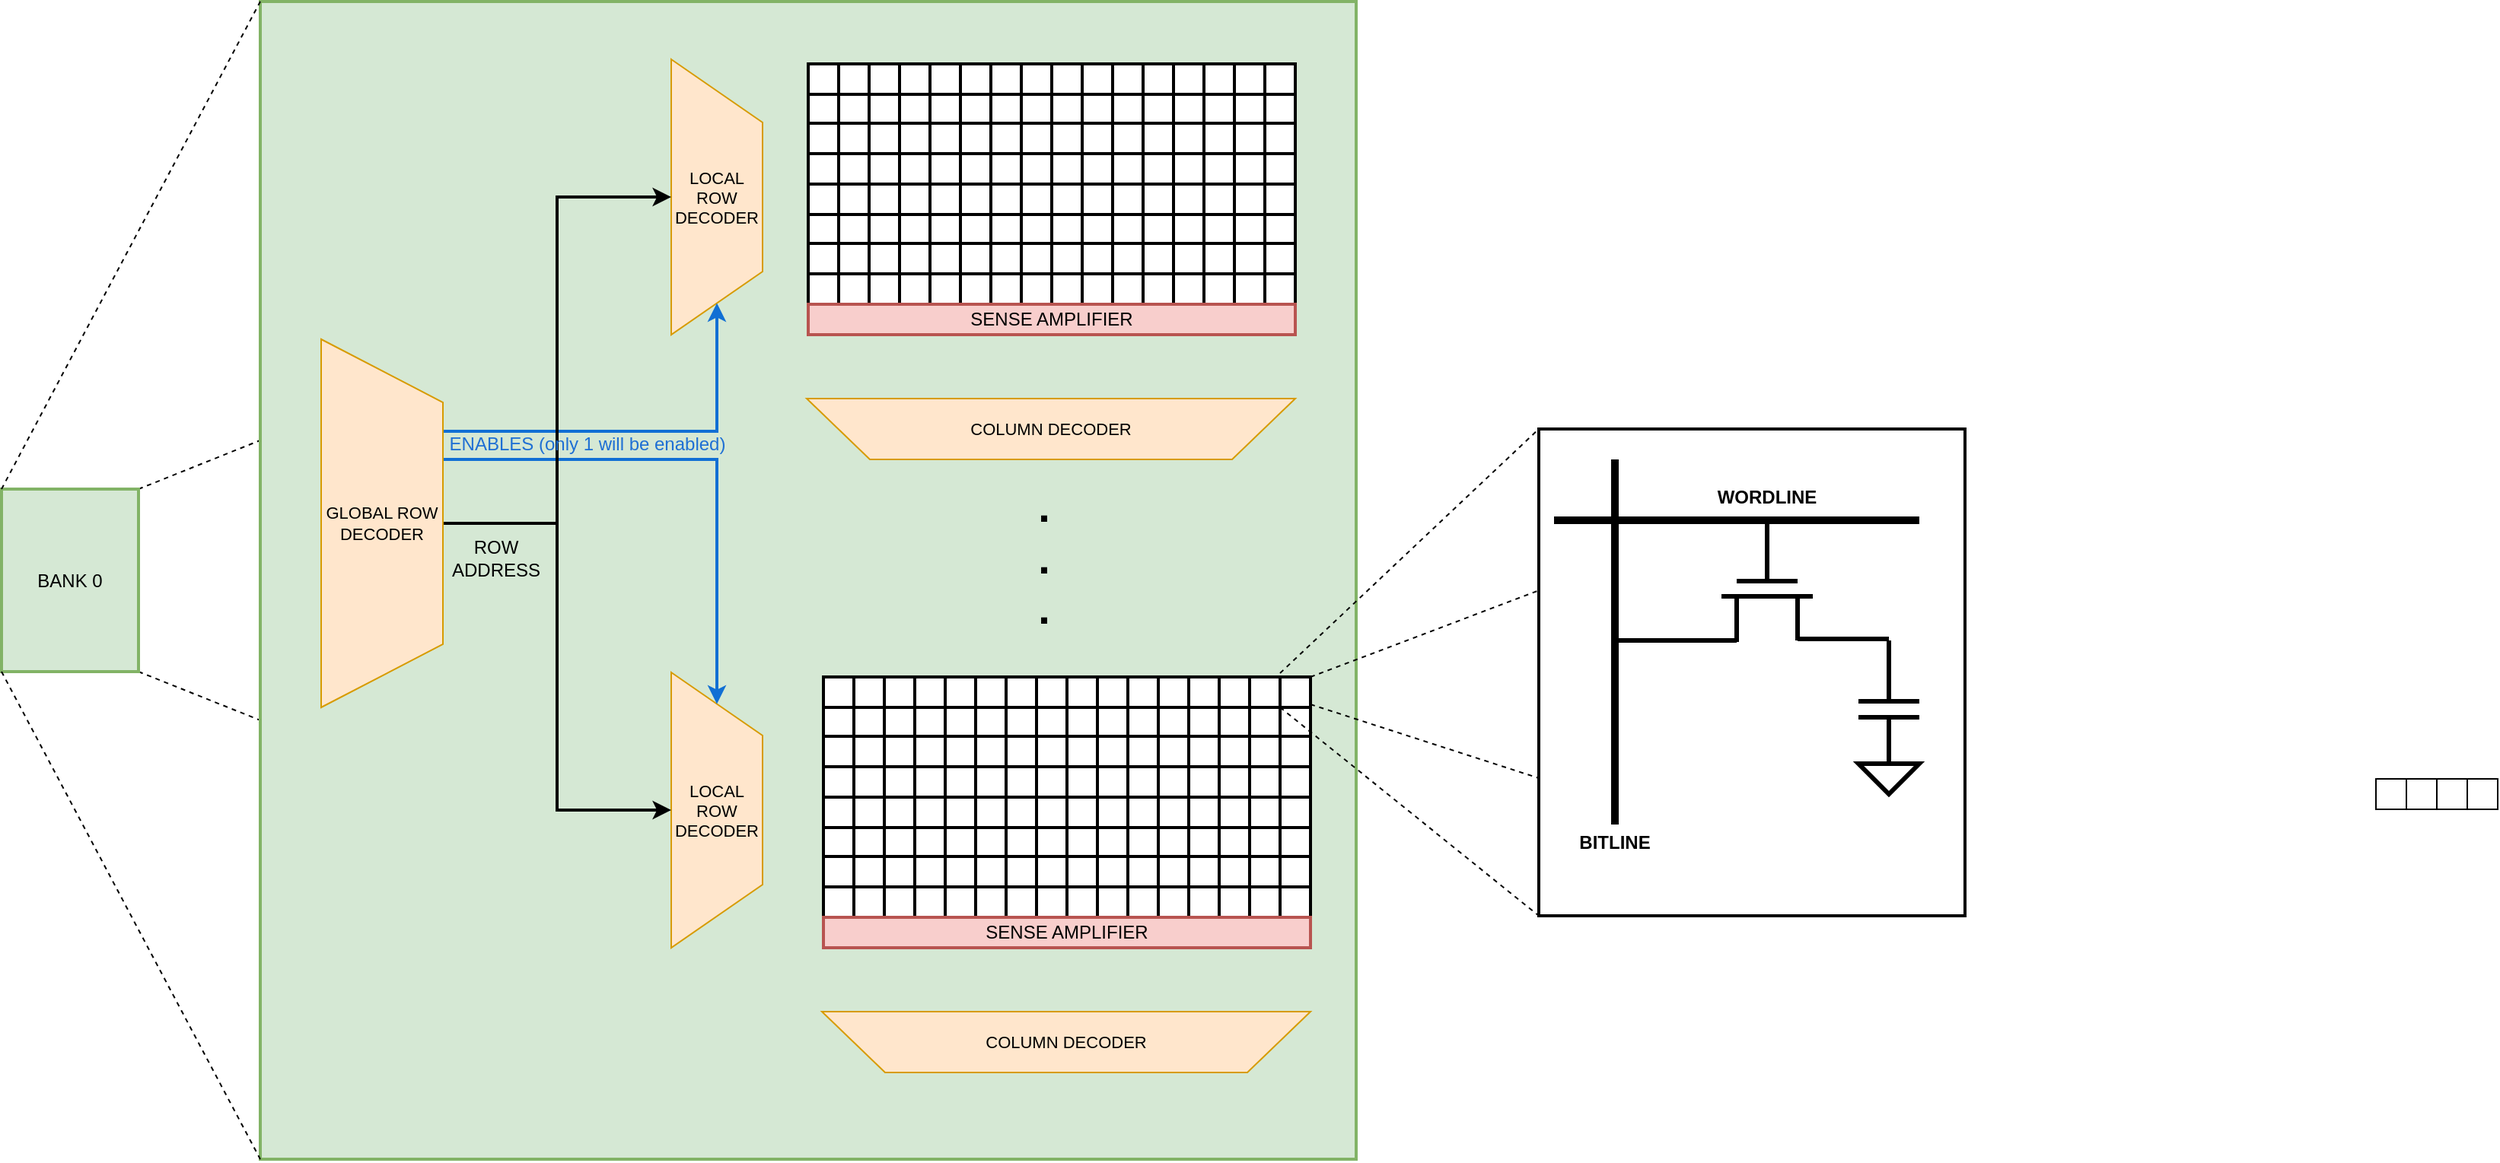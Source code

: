 <mxfile version="24.7.7">
  <diagram name="Page-1" id="RSgsWA-u5n34Z5c_8NsW">
    <mxGraphModel dx="2561" dy="1276" grid="1" gridSize="10" guides="1" tooltips="1" connect="1" arrows="1" fold="1" page="1" pageScale="1" pageWidth="850" pageHeight="1100" math="0" shadow="0">
      <root>
        <mxCell id="0" />
        <mxCell id="1" parent="0" />
        <mxCell id="gft17bMY0GECLjVTUZjr-347" value="" style="endArrow=none;dashed=1;html=1;rounded=0;exitX=1;exitY=0;exitDx=0;exitDy=0;entryX=1;entryY=0;entryDx=0;entryDy=0;" edge="1" parent="1" source="gft17bMY0GECLjVTUZjr-1" target="gft17bMY0GECLjVTUZjr-344">
          <mxGeometry width="50" height="50" relative="1" as="geometry">
            <mxPoint x="-150" y="480" as="sourcePoint" />
            <mxPoint x="10" y="239" as="targetPoint" />
          </mxGeometry>
        </mxCell>
        <mxCell id="gft17bMY0GECLjVTUZjr-349" value="" style="endArrow=none;dashed=1;html=1;rounded=0;exitX=1;exitY=0;exitDx=0;exitDy=0;entryX=0.992;entryY=0.996;entryDx=0;entryDy=0;entryPerimeter=0;" edge="1" parent="1" target="gft17bMY0GECLjVTUZjr-344">
          <mxGeometry width="50" height="50" relative="1" as="geometry">
            <mxPoint x="-160" y="679.5" as="sourcePoint" />
            <mxPoint x="640" y="358.5" as="targetPoint" />
          </mxGeometry>
        </mxCell>
        <mxCell id="gft17bMY0GECLjVTUZjr-344" value="" style="rounded=0;whiteSpace=wrap;html=1;fillColor=#d5e8d4;strokeColor=#82b366;align=center;strokeWidth=2;" vertex="1" parent="1">
          <mxGeometry x="-80" y="239" width="720" height="761" as="geometry" />
        </mxCell>
        <mxCell id="gft17bMY0GECLjVTUZjr-1" value="" style="rounded=0;whiteSpace=wrap;html=1;fillColor=#d5e8d4;strokeColor=#82b366;align=center;strokeWidth=2;" vertex="1" parent="1">
          <mxGeometry x="-250" y="559.5" width="90" height="120" as="geometry" />
        </mxCell>
        <mxCell id="gft17bMY0GECLjVTUZjr-2" value="BANK 0" style="text;html=1;align=center;verticalAlign=middle;whiteSpace=wrap;rounded=0;" vertex="1" parent="1">
          <mxGeometry x="-250" y="609.5" width="90" height="20" as="geometry" />
        </mxCell>
        <mxCell id="gft17bMY0GECLjVTUZjr-4" value="" style="rounded=0;whiteSpace=wrap;html=1;strokeWidth=2;" vertex="1" parent="1">
          <mxGeometry x="280" y="280" width="20" height="20" as="geometry" />
        </mxCell>
        <mxCell id="gft17bMY0GECLjVTUZjr-5" value="" style="rounded=0;whiteSpace=wrap;html=1;strokeWidth=2;" vertex="1" parent="1">
          <mxGeometry x="300" y="280" width="20" height="20" as="geometry" />
        </mxCell>
        <mxCell id="gft17bMY0GECLjVTUZjr-6" value="" style="rounded=0;whiteSpace=wrap;html=1;strokeWidth=2;" vertex="1" parent="1">
          <mxGeometry x="340" y="280" width="20" height="20" as="geometry" />
        </mxCell>
        <mxCell id="gft17bMY0GECLjVTUZjr-7" value="" style="rounded=0;whiteSpace=wrap;html=1;strokeWidth=2;" vertex="1" parent="1">
          <mxGeometry x="320" y="280" width="20" height="20" as="geometry" />
        </mxCell>
        <mxCell id="gft17bMY0GECLjVTUZjr-8" value="" style="rounded=0;whiteSpace=wrap;html=1;" vertex="1" parent="1">
          <mxGeometry x="1310" y="750" width="20" height="20" as="geometry" />
        </mxCell>
        <mxCell id="gft17bMY0GECLjVTUZjr-9" value="" style="rounded=0;whiteSpace=wrap;html=1;" vertex="1" parent="1">
          <mxGeometry x="1330" y="750" width="20" height="20" as="geometry" />
        </mxCell>
        <mxCell id="gft17bMY0GECLjVTUZjr-10" value="" style="rounded=0;whiteSpace=wrap;html=1;" vertex="1" parent="1">
          <mxGeometry x="1370" y="750" width="20" height="20" as="geometry" />
        </mxCell>
        <mxCell id="gft17bMY0GECLjVTUZjr-11" value="" style="rounded=0;whiteSpace=wrap;html=1;" vertex="1" parent="1">
          <mxGeometry x="1350" y="750" width="20" height="20" as="geometry" />
        </mxCell>
        <mxCell id="gft17bMY0GECLjVTUZjr-12" value="" style="rounded=0;whiteSpace=wrap;html=1;strokeWidth=2;" vertex="1" parent="1">
          <mxGeometry x="420" y="280" width="20" height="20" as="geometry" />
        </mxCell>
        <mxCell id="gft17bMY0GECLjVTUZjr-13" value="" style="rounded=0;whiteSpace=wrap;html=1;strokeWidth=2;" vertex="1" parent="1">
          <mxGeometry x="400" y="280" width="20" height="20" as="geometry" />
        </mxCell>
        <mxCell id="gft17bMY0GECLjVTUZjr-14" value="" style="rounded=0;whiteSpace=wrap;html=1;strokeWidth=2;" vertex="1" parent="1">
          <mxGeometry x="360" y="280" width="20" height="20" as="geometry" />
        </mxCell>
        <mxCell id="gft17bMY0GECLjVTUZjr-15" value="" style="rounded=0;whiteSpace=wrap;html=1;strokeWidth=2;" vertex="1" parent="1">
          <mxGeometry x="380" y="280" width="20" height="20" as="geometry" />
        </mxCell>
        <mxCell id="gft17bMY0GECLjVTUZjr-16" value="" style="rounded=0;whiteSpace=wrap;html=1;strokeWidth=2;" vertex="1" parent="1">
          <mxGeometry x="440" y="280" width="20" height="20" as="geometry" />
        </mxCell>
        <mxCell id="gft17bMY0GECLjVTUZjr-17" value="" style="rounded=0;whiteSpace=wrap;html=1;strokeWidth=2;" vertex="1" parent="1">
          <mxGeometry x="460" y="280" width="20" height="20" as="geometry" />
        </mxCell>
        <mxCell id="gft17bMY0GECLjVTUZjr-18" value="" style="rounded=0;whiteSpace=wrap;html=1;strokeWidth=2;" vertex="1" parent="1">
          <mxGeometry x="500" y="280" width="20" height="20" as="geometry" />
        </mxCell>
        <mxCell id="gft17bMY0GECLjVTUZjr-19" value="" style="rounded=0;whiteSpace=wrap;html=1;strokeWidth=2;" vertex="1" parent="1">
          <mxGeometry x="480" y="280" width="20" height="20" as="geometry" />
        </mxCell>
        <mxCell id="gft17bMY0GECLjVTUZjr-20" value="" style="rounded=0;whiteSpace=wrap;html=1;strokeWidth=2;" vertex="1" parent="1">
          <mxGeometry x="580" y="280" width="20" height="20" as="geometry" />
        </mxCell>
        <mxCell id="gft17bMY0GECLjVTUZjr-21" value="" style="rounded=0;whiteSpace=wrap;html=1;strokeWidth=2;" vertex="1" parent="1">
          <mxGeometry x="560" y="280" width="20" height="20" as="geometry" />
        </mxCell>
        <mxCell id="gft17bMY0GECLjVTUZjr-22" value="" style="rounded=0;whiteSpace=wrap;html=1;strokeWidth=2;" vertex="1" parent="1">
          <mxGeometry x="520" y="280" width="20" height="20" as="geometry" />
        </mxCell>
        <mxCell id="gft17bMY0GECLjVTUZjr-23" value="" style="rounded=0;whiteSpace=wrap;html=1;strokeWidth=2;" vertex="1" parent="1">
          <mxGeometry x="540" y="280" width="20" height="20" as="geometry" />
        </mxCell>
        <mxCell id="gft17bMY0GECLjVTUZjr-24" value="" style="rounded=0;whiteSpace=wrap;html=1;strokeWidth=2;" vertex="1" parent="1">
          <mxGeometry x="280" y="300" width="20" height="20" as="geometry" />
        </mxCell>
        <mxCell id="gft17bMY0GECLjVTUZjr-25" value="" style="rounded=0;whiteSpace=wrap;html=1;strokeWidth=2;" vertex="1" parent="1">
          <mxGeometry x="300" y="300" width="20" height="20" as="geometry" />
        </mxCell>
        <mxCell id="gft17bMY0GECLjVTUZjr-26" value="" style="rounded=0;whiteSpace=wrap;html=1;strokeWidth=2;" vertex="1" parent="1">
          <mxGeometry x="340" y="300" width="20" height="20" as="geometry" />
        </mxCell>
        <mxCell id="gft17bMY0GECLjVTUZjr-27" value="" style="rounded=0;whiteSpace=wrap;html=1;strokeWidth=2;" vertex="1" parent="1">
          <mxGeometry x="320" y="300" width="20" height="20" as="geometry" />
        </mxCell>
        <mxCell id="gft17bMY0GECLjVTUZjr-28" value="" style="rounded=0;whiteSpace=wrap;html=1;strokeWidth=2;" vertex="1" parent="1">
          <mxGeometry x="420" y="300" width="20" height="20" as="geometry" />
        </mxCell>
        <mxCell id="gft17bMY0GECLjVTUZjr-29" value="" style="rounded=0;whiteSpace=wrap;html=1;strokeWidth=2;" vertex="1" parent="1">
          <mxGeometry x="400" y="300" width="20" height="20" as="geometry" />
        </mxCell>
        <mxCell id="gft17bMY0GECLjVTUZjr-30" value="" style="rounded=0;whiteSpace=wrap;html=1;strokeWidth=2;" vertex="1" parent="1">
          <mxGeometry x="360" y="300" width="20" height="20" as="geometry" />
        </mxCell>
        <mxCell id="gft17bMY0GECLjVTUZjr-31" value="" style="rounded=0;whiteSpace=wrap;html=1;strokeWidth=2;" vertex="1" parent="1">
          <mxGeometry x="380" y="300" width="20" height="20" as="geometry" />
        </mxCell>
        <mxCell id="gft17bMY0GECLjVTUZjr-32" value="" style="rounded=0;whiteSpace=wrap;html=1;strokeWidth=2;" vertex="1" parent="1">
          <mxGeometry x="440" y="300" width="20" height="20" as="geometry" />
        </mxCell>
        <mxCell id="gft17bMY0GECLjVTUZjr-33" value="" style="rounded=0;whiteSpace=wrap;html=1;strokeWidth=2;" vertex="1" parent="1">
          <mxGeometry x="460" y="300" width="20" height="20" as="geometry" />
        </mxCell>
        <mxCell id="gft17bMY0GECLjVTUZjr-34" value="" style="rounded=0;whiteSpace=wrap;html=1;strokeWidth=2;" vertex="1" parent="1">
          <mxGeometry x="500" y="300" width="20" height="20" as="geometry" />
        </mxCell>
        <mxCell id="gft17bMY0GECLjVTUZjr-35" value="" style="rounded=0;whiteSpace=wrap;html=1;strokeWidth=2;" vertex="1" parent="1">
          <mxGeometry x="480" y="300" width="20" height="20" as="geometry" />
        </mxCell>
        <mxCell id="gft17bMY0GECLjVTUZjr-36" value="" style="rounded=0;whiteSpace=wrap;html=1;strokeWidth=2;" vertex="1" parent="1">
          <mxGeometry x="580" y="300" width="20" height="20" as="geometry" />
        </mxCell>
        <mxCell id="gft17bMY0GECLjVTUZjr-37" value="" style="rounded=0;whiteSpace=wrap;html=1;strokeWidth=2;" vertex="1" parent="1">
          <mxGeometry x="560" y="300" width="20" height="20" as="geometry" />
        </mxCell>
        <mxCell id="gft17bMY0GECLjVTUZjr-38" value="" style="rounded=0;whiteSpace=wrap;html=1;strokeWidth=2;" vertex="1" parent="1">
          <mxGeometry x="520" y="300" width="20" height="20" as="geometry" />
        </mxCell>
        <mxCell id="gft17bMY0GECLjVTUZjr-39" value="" style="rounded=0;whiteSpace=wrap;html=1;strokeWidth=2;" vertex="1" parent="1">
          <mxGeometry x="540" y="300" width="20" height="20" as="geometry" />
        </mxCell>
        <mxCell id="gft17bMY0GECLjVTUZjr-104" value="" style="rounded=0;whiteSpace=wrap;html=1;strokeWidth=2;" vertex="1" parent="1">
          <mxGeometry x="280" y="319" width="20" height="20" as="geometry" />
        </mxCell>
        <mxCell id="gft17bMY0GECLjVTUZjr-105" value="" style="rounded=0;whiteSpace=wrap;html=1;strokeWidth=2;" vertex="1" parent="1">
          <mxGeometry x="300" y="319" width="20" height="20" as="geometry" />
        </mxCell>
        <mxCell id="gft17bMY0GECLjVTUZjr-106" value="" style="rounded=0;whiteSpace=wrap;html=1;strokeWidth=2;" vertex="1" parent="1">
          <mxGeometry x="340" y="319" width="20" height="20" as="geometry" />
        </mxCell>
        <mxCell id="gft17bMY0GECLjVTUZjr-107" value="" style="rounded=0;whiteSpace=wrap;html=1;strokeWidth=2;" vertex="1" parent="1">
          <mxGeometry x="320" y="319" width="20" height="20" as="geometry" />
        </mxCell>
        <mxCell id="gft17bMY0GECLjVTUZjr-108" value="" style="rounded=0;whiteSpace=wrap;html=1;strokeWidth=2;" vertex="1" parent="1">
          <mxGeometry x="420" y="319" width="20" height="20" as="geometry" />
        </mxCell>
        <mxCell id="gft17bMY0GECLjVTUZjr-109" value="" style="rounded=0;whiteSpace=wrap;html=1;strokeWidth=2;" vertex="1" parent="1">
          <mxGeometry x="400" y="319" width="20" height="20" as="geometry" />
        </mxCell>
        <mxCell id="gft17bMY0GECLjVTUZjr-110" value="" style="rounded=0;whiteSpace=wrap;html=1;strokeWidth=2;" vertex="1" parent="1">
          <mxGeometry x="360" y="319" width="20" height="20" as="geometry" />
        </mxCell>
        <mxCell id="gft17bMY0GECLjVTUZjr-111" value="" style="rounded=0;whiteSpace=wrap;html=1;strokeWidth=2;" vertex="1" parent="1">
          <mxGeometry x="380" y="319" width="20" height="20" as="geometry" />
        </mxCell>
        <mxCell id="gft17bMY0GECLjVTUZjr-112" value="" style="rounded=0;whiteSpace=wrap;html=1;strokeWidth=2;" vertex="1" parent="1">
          <mxGeometry x="440" y="319" width="20" height="20" as="geometry" />
        </mxCell>
        <mxCell id="gft17bMY0GECLjVTUZjr-113" value="" style="rounded=0;whiteSpace=wrap;html=1;strokeWidth=2;" vertex="1" parent="1">
          <mxGeometry x="460" y="319" width="20" height="20" as="geometry" />
        </mxCell>
        <mxCell id="gft17bMY0GECLjVTUZjr-114" value="" style="rounded=0;whiteSpace=wrap;html=1;strokeWidth=2;" vertex="1" parent="1">
          <mxGeometry x="500" y="319" width="20" height="20" as="geometry" />
        </mxCell>
        <mxCell id="gft17bMY0GECLjVTUZjr-115" value="" style="rounded=0;whiteSpace=wrap;html=1;strokeWidth=2;" vertex="1" parent="1">
          <mxGeometry x="480" y="319" width="20" height="20" as="geometry" />
        </mxCell>
        <mxCell id="gft17bMY0GECLjVTUZjr-116" value="" style="rounded=0;whiteSpace=wrap;html=1;strokeWidth=2;" vertex="1" parent="1">
          <mxGeometry x="580" y="319" width="20" height="20" as="geometry" />
        </mxCell>
        <mxCell id="gft17bMY0GECLjVTUZjr-117" value="" style="rounded=0;whiteSpace=wrap;html=1;strokeWidth=2;" vertex="1" parent="1">
          <mxGeometry x="560" y="319" width="20" height="20" as="geometry" />
        </mxCell>
        <mxCell id="gft17bMY0GECLjVTUZjr-118" value="" style="rounded=0;whiteSpace=wrap;html=1;strokeWidth=2;" vertex="1" parent="1">
          <mxGeometry x="520" y="319" width="20" height="20" as="geometry" />
        </mxCell>
        <mxCell id="gft17bMY0GECLjVTUZjr-119" value="" style="rounded=0;whiteSpace=wrap;html=1;strokeWidth=2;" vertex="1" parent="1">
          <mxGeometry x="540" y="319" width="20" height="20" as="geometry" />
        </mxCell>
        <mxCell id="gft17bMY0GECLjVTUZjr-120" value="" style="rounded=0;whiteSpace=wrap;html=1;strokeWidth=2;" vertex="1" parent="1">
          <mxGeometry x="280" y="339" width="20" height="20" as="geometry" />
        </mxCell>
        <mxCell id="gft17bMY0GECLjVTUZjr-121" value="" style="rounded=0;whiteSpace=wrap;html=1;strokeWidth=2;" vertex="1" parent="1">
          <mxGeometry x="300" y="339" width="20" height="20" as="geometry" />
        </mxCell>
        <mxCell id="gft17bMY0GECLjVTUZjr-122" value="" style="rounded=0;whiteSpace=wrap;html=1;strokeWidth=2;" vertex="1" parent="1">
          <mxGeometry x="340" y="339" width="20" height="20" as="geometry" />
        </mxCell>
        <mxCell id="gft17bMY0GECLjVTUZjr-123" value="" style="rounded=0;whiteSpace=wrap;html=1;strokeWidth=2;" vertex="1" parent="1">
          <mxGeometry x="320" y="339" width="20" height="20" as="geometry" />
        </mxCell>
        <mxCell id="gft17bMY0GECLjVTUZjr-124" value="" style="rounded=0;whiteSpace=wrap;html=1;strokeWidth=2;" vertex="1" parent="1">
          <mxGeometry x="420" y="339" width="20" height="20" as="geometry" />
        </mxCell>
        <mxCell id="gft17bMY0GECLjVTUZjr-125" value="" style="rounded=0;whiteSpace=wrap;html=1;strokeWidth=2;" vertex="1" parent="1">
          <mxGeometry x="400" y="339" width="20" height="20" as="geometry" />
        </mxCell>
        <mxCell id="gft17bMY0GECLjVTUZjr-126" value="" style="rounded=0;whiteSpace=wrap;html=1;strokeWidth=2;" vertex="1" parent="1">
          <mxGeometry x="360" y="339" width="20" height="20" as="geometry" />
        </mxCell>
        <mxCell id="gft17bMY0GECLjVTUZjr-127" value="" style="rounded=0;whiteSpace=wrap;html=1;strokeWidth=2;" vertex="1" parent="1">
          <mxGeometry x="380" y="339" width="20" height="20" as="geometry" />
        </mxCell>
        <mxCell id="gft17bMY0GECLjVTUZjr-128" value="" style="rounded=0;whiteSpace=wrap;html=1;strokeWidth=2;" vertex="1" parent="1">
          <mxGeometry x="440" y="339" width="20" height="20" as="geometry" />
        </mxCell>
        <mxCell id="gft17bMY0GECLjVTUZjr-129" value="" style="rounded=0;whiteSpace=wrap;html=1;strokeWidth=2;" vertex="1" parent="1">
          <mxGeometry x="460" y="339" width="20" height="20" as="geometry" />
        </mxCell>
        <mxCell id="gft17bMY0GECLjVTUZjr-130" value="" style="rounded=0;whiteSpace=wrap;html=1;strokeWidth=2;" vertex="1" parent="1">
          <mxGeometry x="500" y="339" width="20" height="20" as="geometry" />
        </mxCell>
        <mxCell id="gft17bMY0GECLjVTUZjr-131" value="" style="rounded=0;whiteSpace=wrap;html=1;strokeWidth=2;" vertex="1" parent="1">
          <mxGeometry x="480" y="339" width="20" height="20" as="geometry" />
        </mxCell>
        <mxCell id="gft17bMY0GECLjVTUZjr-132" value="" style="rounded=0;whiteSpace=wrap;html=1;strokeWidth=2;" vertex="1" parent="1">
          <mxGeometry x="580" y="339" width="20" height="20" as="geometry" />
        </mxCell>
        <mxCell id="gft17bMY0GECLjVTUZjr-133" value="" style="rounded=0;whiteSpace=wrap;html=1;strokeWidth=2;" vertex="1" parent="1">
          <mxGeometry x="560" y="339" width="20" height="20" as="geometry" />
        </mxCell>
        <mxCell id="gft17bMY0GECLjVTUZjr-134" value="" style="rounded=0;whiteSpace=wrap;html=1;strokeWidth=2;" vertex="1" parent="1">
          <mxGeometry x="520" y="339" width="20" height="20" as="geometry" />
        </mxCell>
        <mxCell id="gft17bMY0GECLjVTUZjr-135" value="" style="rounded=0;whiteSpace=wrap;html=1;strokeWidth=2;" vertex="1" parent="1">
          <mxGeometry x="540" y="339" width="20" height="20" as="geometry" />
        </mxCell>
        <mxCell id="gft17bMY0GECLjVTUZjr-136" value="" style="rounded=0;whiteSpace=wrap;html=1;strokeWidth=2;" vertex="1" parent="1">
          <mxGeometry x="280" y="359" width="20" height="20" as="geometry" />
        </mxCell>
        <mxCell id="gft17bMY0GECLjVTUZjr-137" value="" style="rounded=0;whiteSpace=wrap;html=1;strokeWidth=2;" vertex="1" parent="1">
          <mxGeometry x="300" y="359" width="20" height="20" as="geometry" />
        </mxCell>
        <mxCell id="gft17bMY0GECLjVTUZjr-138" value="" style="rounded=0;whiteSpace=wrap;html=1;strokeWidth=2;" vertex="1" parent="1">
          <mxGeometry x="340" y="359" width="20" height="20" as="geometry" />
        </mxCell>
        <mxCell id="gft17bMY0GECLjVTUZjr-139" value="" style="rounded=0;whiteSpace=wrap;html=1;strokeWidth=2;" vertex="1" parent="1">
          <mxGeometry x="320" y="359" width="20" height="20" as="geometry" />
        </mxCell>
        <mxCell id="gft17bMY0GECLjVTUZjr-140" value="" style="rounded=0;whiteSpace=wrap;html=1;strokeWidth=2;" vertex="1" parent="1">
          <mxGeometry x="420" y="359" width="20" height="20" as="geometry" />
        </mxCell>
        <mxCell id="gft17bMY0GECLjVTUZjr-141" value="" style="rounded=0;whiteSpace=wrap;html=1;strokeWidth=2;" vertex="1" parent="1">
          <mxGeometry x="400" y="359" width="20" height="20" as="geometry" />
        </mxCell>
        <mxCell id="gft17bMY0GECLjVTUZjr-142" value="" style="rounded=0;whiteSpace=wrap;html=1;strokeWidth=2;" vertex="1" parent="1">
          <mxGeometry x="360" y="359" width="20" height="20" as="geometry" />
        </mxCell>
        <mxCell id="gft17bMY0GECLjVTUZjr-143" value="" style="rounded=0;whiteSpace=wrap;html=1;strokeWidth=2;" vertex="1" parent="1">
          <mxGeometry x="380" y="359" width="20" height="20" as="geometry" />
        </mxCell>
        <mxCell id="gft17bMY0GECLjVTUZjr-144" value="" style="rounded=0;whiteSpace=wrap;html=1;strokeWidth=2;" vertex="1" parent="1">
          <mxGeometry x="440" y="359" width="20" height="20" as="geometry" />
        </mxCell>
        <mxCell id="gft17bMY0GECLjVTUZjr-145" value="" style="rounded=0;whiteSpace=wrap;html=1;strokeWidth=2;" vertex="1" parent="1">
          <mxGeometry x="460" y="359" width="20" height="20" as="geometry" />
        </mxCell>
        <mxCell id="gft17bMY0GECLjVTUZjr-146" value="" style="rounded=0;whiteSpace=wrap;html=1;strokeWidth=2;" vertex="1" parent="1">
          <mxGeometry x="500" y="359" width="20" height="20" as="geometry" />
        </mxCell>
        <mxCell id="gft17bMY0GECLjVTUZjr-147" value="" style="rounded=0;whiteSpace=wrap;html=1;strokeWidth=2;" vertex="1" parent="1">
          <mxGeometry x="480" y="359" width="20" height="20" as="geometry" />
        </mxCell>
        <mxCell id="gft17bMY0GECLjVTUZjr-148" value="" style="rounded=0;whiteSpace=wrap;html=1;strokeWidth=2;" vertex="1" parent="1">
          <mxGeometry x="580" y="359" width="20" height="20" as="geometry" />
        </mxCell>
        <mxCell id="gft17bMY0GECLjVTUZjr-149" value="" style="rounded=0;whiteSpace=wrap;html=1;strokeWidth=2;" vertex="1" parent="1">
          <mxGeometry x="560" y="359" width="20" height="20" as="geometry" />
        </mxCell>
        <mxCell id="gft17bMY0GECLjVTUZjr-150" value="" style="rounded=0;whiteSpace=wrap;html=1;strokeWidth=2;" vertex="1" parent="1">
          <mxGeometry x="520" y="359" width="20" height="20" as="geometry" />
        </mxCell>
        <mxCell id="gft17bMY0GECLjVTUZjr-151" value="" style="rounded=0;whiteSpace=wrap;html=1;strokeWidth=2;" vertex="1" parent="1">
          <mxGeometry x="540" y="359" width="20" height="20" as="geometry" />
        </mxCell>
        <mxCell id="gft17bMY0GECLjVTUZjr-152" value="" style="rounded=0;whiteSpace=wrap;html=1;strokeWidth=2;" vertex="1" parent="1">
          <mxGeometry x="280" y="379" width="20" height="20" as="geometry" />
        </mxCell>
        <mxCell id="gft17bMY0GECLjVTUZjr-153" value="" style="rounded=0;whiteSpace=wrap;html=1;strokeWidth=2;" vertex="1" parent="1">
          <mxGeometry x="300" y="379" width="20" height="20" as="geometry" />
        </mxCell>
        <mxCell id="gft17bMY0GECLjVTUZjr-154" value="" style="rounded=0;whiteSpace=wrap;html=1;strokeWidth=2;" vertex="1" parent="1">
          <mxGeometry x="340" y="379" width="20" height="20" as="geometry" />
        </mxCell>
        <mxCell id="gft17bMY0GECLjVTUZjr-155" value="" style="rounded=0;whiteSpace=wrap;html=1;strokeWidth=2;" vertex="1" parent="1">
          <mxGeometry x="320" y="379" width="20" height="20" as="geometry" />
        </mxCell>
        <mxCell id="gft17bMY0GECLjVTUZjr-156" value="" style="rounded=0;whiteSpace=wrap;html=1;strokeWidth=2;" vertex="1" parent="1">
          <mxGeometry x="420" y="379" width="20" height="20" as="geometry" />
        </mxCell>
        <mxCell id="gft17bMY0GECLjVTUZjr-157" value="" style="rounded=0;whiteSpace=wrap;html=1;strokeWidth=2;" vertex="1" parent="1">
          <mxGeometry x="400" y="379" width="20" height="20" as="geometry" />
        </mxCell>
        <mxCell id="gft17bMY0GECLjVTUZjr-158" value="" style="rounded=0;whiteSpace=wrap;html=1;strokeWidth=2;" vertex="1" parent="1">
          <mxGeometry x="360" y="379" width="20" height="20" as="geometry" />
        </mxCell>
        <mxCell id="gft17bMY0GECLjVTUZjr-159" value="" style="rounded=0;whiteSpace=wrap;html=1;strokeWidth=2;" vertex="1" parent="1">
          <mxGeometry x="380" y="379" width="20" height="20" as="geometry" />
        </mxCell>
        <mxCell id="gft17bMY0GECLjVTUZjr-160" value="" style="rounded=0;whiteSpace=wrap;html=1;strokeWidth=2;" vertex="1" parent="1">
          <mxGeometry x="440" y="379" width="20" height="20" as="geometry" />
        </mxCell>
        <mxCell id="gft17bMY0GECLjVTUZjr-161" value="" style="rounded=0;whiteSpace=wrap;html=1;strokeWidth=2;" vertex="1" parent="1">
          <mxGeometry x="460" y="379" width="20" height="20" as="geometry" />
        </mxCell>
        <mxCell id="gft17bMY0GECLjVTUZjr-162" value="" style="rounded=0;whiteSpace=wrap;html=1;strokeWidth=2;" vertex="1" parent="1">
          <mxGeometry x="500" y="379" width="20" height="20" as="geometry" />
        </mxCell>
        <mxCell id="gft17bMY0GECLjVTUZjr-163" value="" style="rounded=0;whiteSpace=wrap;html=1;strokeWidth=2;" vertex="1" parent="1">
          <mxGeometry x="480" y="379" width="20" height="20" as="geometry" />
        </mxCell>
        <mxCell id="gft17bMY0GECLjVTUZjr-164" value="" style="rounded=0;whiteSpace=wrap;html=1;strokeWidth=2;" vertex="1" parent="1">
          <mxGeometry x="580" y="379" width="20" height="20" as="geometry" />
        </mxCell>
        <mxCell id="gft17bMY0GECLjVTUZjr-165" value="" style="rounded=0;whiteSpace=wrap;html=1;strokeWidth=2;" vertex="1" parent="1">
          <mxGeometry x="560" y="379" width="20" height="20" as="geometry" />
        </mxCell>
        <mxCell id="gft17bMY0GECLjVTUZjr-166" value="" style="rounded=0;whiteSpace=wrap;html=1;strokeWidth=2;" vertex="1" parent="1">
          <mxGeometry x="520" y="379" width="20" height="20" as="geometry" />
        </mxCell>
        <mxCell id="gft17bMY0GECLjVTUZjr-167" value="" style="rounded=0;whiteSpace=wrap;html=1;strokeWidth=2;" vertex="1" parent="1">
          <mxGeometry x="540" y="379" width="20" height="20" as="geometry" />
        </mxCell>
        <mxCell id="gft17bMY0GECLjVTUZjr-168" value="" style="rounded=0;whiteSpace=wrap;html=1;strokeWidth=2;" vertex="1" parent="1">
          <mxGeometry x="280" y="398" width="20" height="20" as="geometry" />
        </mxCell>
        <mxCell id="gft17bMY0GECLjVTUZjr-169" value="" style="rounded=0;whiteSpace=wrap;html=1;strokeWidth=2;" vertex="1" parent="1">
          <mxGeometry x="300" y="398" width="20" height="20" as="geometry" />
        </mxCell>
        <mxCell id="gft17bMY0GECLjVTUZjr-170" value="" style="rounded=0;whiteSpace=wrap;html=1;strokeWidth=2;" vertex="1" parent="1">
          <mxGeometry x="340" y="398" width="20" height="20" as="geometry" />
        </mxCell>
        <mxCell id="gft17bMY0GECLjVTUZjr-171" value="" style="rounded=0;whiteSpace=wrap;html=1;strokeWidth=2;" vertex="1" parent="1">
          <mxGeometry x="320" y="398" width="20" height="20" as="geometry" />
        </mxCell>
        <mxCell id="gft17bMY0GECLjVTUZjr-172" value="" style="rounded=0;whiteSpace=wrap;html=1;strokeWidth=2;" vertex="1" parent="1">
          <mxGeometry x="420" y="398" width="20" height="20" as="geometry" />
        </mxCell>
        <mxCell id="gft17bMY0GECLjVTUZjr-173" value="" style="rounded=0;whiteSpace=wrap;html=1;strokeWidth=2;" vertex="1" parent="1">
          <mxGeometry x="400" y="398" width="20" height="20" as="geometry" />
        </mxCell>
        <mxCell id="gft17bMY0GECLjVTUZjr-174" value="" style="rounded=0;whiteSpace=wrap;html=1;strokeWidth=2;" vertex="1" parent="1">
          <mxGeometry x="360" y="398" width="20" height="20" as="geometry" />
        </mxCell>
        <mxCell id="gft17bMY0GECLjVTUZjr-175" value="" style="rounded=0;whiteSpace=wrap;html=1;strokeWidth=2;" vertex="1" parent="1">
          <mxGeometry x="380" y="398" width="20" height="20" as="geometry" />
        </mxCell>
        <mxCell id="gft17bMY0GECLjVTUZjr-176" value="" style="rounded=0;whiteSpace=wrap;html=1;strokeWidth=2;" vertex="1" parent="1">
          <mxGeometry x="440" y="398" width="20" height="20" as="geometry" />
        </mxCell>
        <mxCell id="gft17bMY0GECLjVTUZjr-177" value="" style="rounded=0;whiteSpace=wrap;html=1;strokeWidth=2;" vertex="1" parent="1">
          <mxGeometry x="460" y="398" width="20" height="20" as="geometry" />
        </mxCell>
        <mxCell id="gft17bMY0GECLjVTUZjr-178" value="" style="rounded=0;whiteSpace=wrap;html=1;strokeWidth=2;" vertex="1" parent="1">
          <mxGeometry x="500" y="398" width="20" height="20" as="geometry" />
        </mxCell>
        <mxCell id="gft17bMY0GECLjVTUZjr-179" value="" style="rounded=0;whiteSpace=wrap;html=1;strokeWidth=2;" vertex="1" parent="1">
          <mxGeometry x="480" y="398" width="20" height="20" as="geometry" />
        </mxCell>
        <mxCell id="gft17bMY0GECLjVTUZjr-180" value="" style="rounded=0;whiteSpace=wrap;html=1;strokeWidth=2;" vertex="1" parent="1">
          <mxGeometry x="580" y="398" width="20" height="20" as="geometry" />
        </mxCell>
        <mxCell id="gft17bMY0GECLjVTUZjr-181" value="" style="rounded=0;whiteSpace=wrap;html=1;strokeWidth=2;" vertex="1" parent="1">
          <mxGeometry x="560" y="398" width="20" height="20" as="geometry" />
        </mxCell>
        <mxCell id="gft17bMY0GECLjVTUZjr-182" value="" style="rounded=0;whiteSpace=wrap;html=1;strokeWidth=2;" vertex="1" parent="1">
          <mxGeometry x="520" y="398" width="20" height="20" as="geometry" />
        </mxCell>
        <mxCell id="gft17bMY0GECLjVTUZjr-183" value="" style="rounded=0;whiteSpace=wrap;html=1;strokeWidth=2;" vertex="1" parent="1">
          <mxGeometry x="540" y="398" width="20" height="20" as="geometry" />
        </mxCell>
        <mxCell id="gft17bMY0GECLjVTUZjr-184" value="" style="rounded=0;whiteSpace=wrap;html=1;strokeWidth=2;" vertex="1" parent="1">
          <mxGeometry x="280" y="418" width="20" height="20" as="geometry" />
        </mxCell>
        <mxCell id="gft17bMY0GECLjVTUZjr-185" value="" style="rounded=0;whiteSpace=wrap;html=1;strokeWidth=2;" vertex="1" parent="1">
          <mxGeometry x="300" y="418" width="20" height="20" as="geometry" />
        </mxCell>
        <mxCell id="gft17bMY0GECLjVTUZjr-186" value="" style="rounded=0;whiteSpace=wrap;html=1;strokeWidth=2;" vertex="1" parent="1">
          <mxGeometry x="340" y="418" width="20" height="20" as="geometry" />
        </mxCell>
        <mxCell id="gft17bMY0GECLjVTUZjr-187" value="" style="rounded=0;whiteSpace=wrap;html=1;strokeWidth=2;" vertex="1" parent="1">
          <mxGeometry x="320" y="418" width="20" height="20" as="geometry" />
        </mxCell>
        <mxCell id="gft17bMY0GECLjVTUZjr-188" value="" style="rounded=0;whiteSpace=wrap;html=1;strokeWidth=2;" vertex="1" parent="1">
          <mxGeometry x="420" y="418" width="20" height="20" as="geometry" />
        </mxCell>
        <mxCell id="gft17bMY0GECLjVTUZjr-189" value="" style="rounded=0;whiteSpace=wrap;html=1;strokeWidth=2;" vertex="1" parent="1">
          <mxGeometry x="400" y="418" width="20" height="20" as="geometry" />
        </mxCell>
        <mxCell id="gft17bMY0GECLjVTUZjr-190" value="" style="rounded=0;whiteSpace=wrap;html=1;strokeWidth=2;" vertex="1" parent="1">
          <mxGeometry x="360" y="418" width="20" height="20" as="geometry" />
        </mxCell>
        <mxCell id="gft17bMY0GECLjVTUZjr-191" value="" style="rounded=0;whiteSpace=wrap;html=1;strokeWidth=2;" vertex="1" parent="1">
          <mxGeometry x="380" y="418" width="20" height="20" as="geometry" />
        </mxCell>
        <mxCell id="gft17bMY0GECLjVTUZjr-192" value="" style="rounded=0;whiteSpace=wrap;html=1;strokeWidth=2;" vertex="1" parent="1">
          <mxGeometry x="440" y="418" width="20" height="20" as="geometry" />
        </mxCell>
        <mxCell id="gft17bMY0GECLjVTUZjr-193" value="" style="rounded=0;whiteSpace=wrap;html=1;strokeWidth=2;" vertex="1" parent="1">
          <mxGeometry x="460" y="418" width="20" height="20" as="geometry" />
        </mxCell>
        <mxCell id="gft17bMY0GECLjVTUZjr-194" value="" style="rounded=0;whiteSpace=wrap;html=1;strokeWidth=2;" vertex="1" parent="1">
          <mxGeometry x="500" y="418" width="20" height="20" as="geometry" />
        </mxCell>
        <mxCell id="gft17bMY0GECLjVTUZjr-195" value="" style="rounded=0;whiteSpace=wrap;html=1;strokeWidth=2;" vertex="1" parent="1">
          <mxGeometry x="480" y="418" width="20" height="20" as="geometry" />
        </mxCell>
        <mxCell id="gft17bMY0GECLjVTUZjr-196" value="" style="rounded=0;whiteSpace=wrap;html=1;strokeWidth=2;" vertex="1" parent="1">
          <mxGeometry x="580" y="418" width="20" height="20" as="geometry" />
        </mxCell>
        <mxCell id="gft17bMY0GECLjVTUZjr-197" value="" style="rounded=0;whiteSpace=wrap;html=1;strokeWidth=2;" vertex="1" parent="1">
          <mxGeometry x="560" y="418" width="20" height="20" as="geometry" />
        </mxCell>
        <mxCell id="gft17bMY0GECLjVTUZjr-198" value="" style="rounded=0;whiteSpace=wrap;html=1;strokeWidth=2;" vertex="1" parent="1">
          <mxGeometry x="520" y="418" width="20" height="20" as="geometry" />
        </mxCell>
        <mxCell id="gft17bMY0GECLjVTUZjr-199" value="" style="rounded=0;whiteSpace=wrap;html=1;strokeWidth=2;" vertex="1" parent="1">
          <mxGeometry x="540" y="418" width="20" height="20" as="geometry" />
        </mxCell>
        <mxCell id="gft17bMY0GECLjVTUZjr-200" value="SENSE AMPLIFIER" style="rounded=0;whiteSpace=wrap;html=1;strokeWidth=2;fillColor=#f8cecc;strokeColor=#b85450;" vertex="1" parent="1">
          <mxGeometry x="280" y="438" width="320" height="20" as="geometry" />
        </mxCell>
        <mxCell id="gft17bMY0GECLjVTUZjr-201" value="LOCAL ROW DECODER" style="shape=trapezoid;perimeter=trapezoidPerimeter;whiteSpace=wrap;html=1;fixedSize=1;size=41.5;direction=south;fillColor=#ffe6cc;strokeColor=#d79b00;fontSize=11;" vertex="1" parent="1">
          <mxGeometry x="190" y="277" width="60" height="181" as="geometry" />
        </mxCell>
        <mxCell id="gft17bMY0GECLjVTUZjr-202" value="COLUMN DECODER" style="shape=trapezoid;perimeter=trapezoidPerimeter;whiteSpace=wrap;html=1;fixedSize=1;size=41.5;direction=west;fillColor=#ffe6cc;strokeColor=#d79b00;fontSize=11;" vertex="1" parent="1">
          <mxGeometry x="279" y="500" width="321" height="40" as="geometry" />
        </mxCell>
        <mxCell id="gft17bMY0GECLjVTUZjr-203" value="" style="rounded=0;whiteSpace=wrap;html=1;strokeWidth=2;" vertex="1" parent="1">
          <mxGeometry x="290" y="683" width="20" height="20" as="geometry" />
        </mxCell>
        <mxCell id="gft17bMY0GECLjVTUZjr-204" value="" style="rounded=0;whiteSpace=wrap;html=1;strokeWidth=2;" vertex="1" parent="1">
          <mxGeometry x="310" y="683" width="20" height="20" as="geometry" />
        </mxCell>
        <mxCell id="gft17bMY0GECLjVTUZjr-205" value="" style="rounded=0;whiteSpace=wrap;html=1;strokeWidth=2;" vertex="1" parent="1">
          <mxGeometry x="350" y="683" width="20" height="20" as="geometry" />
        </mxCell>
        <mxCell id="gft17bMY0GECLjVTUZjr-206" value="" style="rounded=0;whiteSpace=wrap;html=1;strokeWidth=2;" vertex="1" parent="1">
          <mxGeometry x="330" y="683" width="20" height="20" as="geometry" />
        </mxCell>
        <mxCell id="gft17bMY0GECLjVTUZjr-207" value="" style="rounded=0;whiteSpace=wrap;html=1;strokeWidth=2;" vertex="1" parent="1">
          <mxGeometry x="430" y="683" width="20" height="20" as="geometry" />
        </mxCell>
        <mxCell id="gft17bMY0GECLjVTUZjr-208" value="" style="rounded=0;whiteSpace=wrap;html=1;strokeWidth=2;" vertex="1" parent="1">
          <mxGeometry x="410" y="683" width="20" height="20" as="geometry" />
        </mxCell>
        <mxCell id="gft17bMY0GECLjVTUZjr-209" value="" style="rounded=0;whiteSpace=wrap;html=1;strokeWidth=2;" vertex="1" parent="1">
          <mxGeometry x="370" y="683" width="20" height="20" as="geometry" />
        </mxCell>
        <mxCell id="gft17bMY0GECLjVTUZjr-210" value="" style="rounded=0;whiteSpace=wrap;html=1;strokeWidth=2;" vertex="1" parent="1">
          <mxGeometry x="390" y="683" width="20" height="20" as="geometry" />
        </mxCell>
        <mxCell id="gft17bMY0GECLjVTUZjr-211" value="" style="rounded=0;whiteSpace=wrap;html=1;strokeWidth=2;" vertex="1" parent="1">
          <mxGeometry x="450" y="683" width="20" height="20" as="geometry" />
        </mxCell>
        <mxCell id="gft17bMY0GECLjVTUZjr-212" value="" style="rounded=0;whiteSpace=wrap;html=1;strokeWidth=2;" vertex="1" parent="1">
          <mxGeometry x="470" y="683" width="20" height="20" as="geometry" />
        </mxCell>
        <mxCell id="gft17bMY0GECLjVTUZjr-213" value="" style="rounded=0;whiteSpace=wrap;html=1;strokeWidth=2;" vertex="1" parent="1">
          <mxGeometry x="510" y="683" width="20" height="20" as="geometry" />
        </mxCell>
        <mxCell id="gft17bMY0GECLjVTUZjr-214" value="" style="rounded=0;whiteSpace=wrap;html=1;strokeWidth=2;" vertex="1" parent="1">
          <mxGeometry x="490" y="683" width="20" height="20" as="geometry" />
        </mxCell>
        <mxCell id="gft17bMY0GECLjVTUZjr-215" value="" style="rounded=0;whiteSpace=wrap;html=1;strokeWidth=2;" vertex="1" parent="1">
          <mxGeometry x="590" y="683" width="20" height="20" as="geometry" />
        </mxCell>
        <mxCell id="gft17bMY0GECLjVTUZjr-216" value="" style="rounded=0;whiteSpace=wrap;html=1;strokeWidth=2;" vertex="1" parent="1">
          <mxGeometry x="570" y="683" width="20" height="20" as="geometry" />
        </mxCell>
        <mxCell id="gft17bMY0GECLjVTUZjr-217" value="" style="rounded=0;whiteSpace=wrap;html=1;strokeWidth=2;" vertex="1" parent="1">
          <mxGeometry x="530" y="683" width="20" height="20" as="geometry" />
        </mxCell>
        <mxCell id="gft17bMY0GECLjVTUZjr-218" value="" style="rounded=0;whiteSpace=wrap;html=1;strokeWidth=2;" vertex="1" parent="1">
          <mxGeometry x="550" y="683" width="20" height="20" as="geometry" />
        </mxCell>
        <mxCell id="gft17bMY0GECLjVTUZjr-219" value="" style="rounded=0;whiteSpace=wrap;html=1;strokeWidth=2;" vertex="1" parent="1">
          <mxGeometry x="290" y="703" width="20" height="20" as="geometry" />
        </mxCell>
        <mxCell id="gft17bMY0GECLjVTUZjr-220" value="" style="rounded=0;whiteSpace=wrap;html=1;strokeWidth=2;" vertex="1" parent="1">
          <mxGeometry x="310" y="703" width="20" height="20" as="geometry" />
        </mxCell>
        <mxCell id="gft17bMY0GECLjVTUZjr-221" value="" style="rounded=0;whiteSpace=wrap;html=1;strokeWidth=2;" vertex="1" parent="1">
          <mxGeometry x="350" y="703" width="20" height="20" as="geometry" />
        </mxCell>
        <mxCell id="gft17bMY0GECLjVTUZjr-222" value="" style="rounded=0;whiteSpace=wrap;html=1;strokeWidth=2;" vertex="1" parent="1">
          <mxGeometry x="330" y="703" width="20" height="20" as="geometry" />
        </mxCell>
        <mxCell id="gft17bMY0GECLjVTUZjr-223" value="" style="rounded=0;whiteSpace=wrap;html=1;strokeWidth=2;" vertex="1" parent="1">
          <mxGeometry x="430" y="703" width="20" height="20" as="geometry" />
        </mxCell>
        <mxCell id="gft17bMY0GECLjVTUZjr-224" value="" style="rounded=0;whiteSpace=wrap;html=1;strokeWidth=2;" vertex="1" parent="1">
          <mxGeometry x="410" y="703" width="20" height="20" as="geometry" />
        </mxCell>
        <mxCell id="gft17bMY0GECLjVTUZjr-225" value="" style="rounded=0;whiteSpace=wrap;html=1;strokeWidth=2;" vertex="1" parent="1">
          <mxGeometry x="370" y="703" width="20" height="20" as="geometry" />
        </mxCell>
        <mxCell id="gft17bMY0GECLjVTUZjr-226" value="" style="rounded=0;whiteSpace=wrap;html=1;strokeWidth=2;" vertex="1" parent="1">
          <mxGeometry x="390" y="703" width="20" height="20" as="geometry" />
        </mxCell>
        <mxCell id="gft17bMY0GECLjVTUZjr-227" value="" style="rounded=0;whiteSpace=wrap;html=1;strokeWidth=2;" vertex="1" parent="1">
          <mxGeometry x="450" y="703" width="20" height="20" as="geometry" />
        </mxCell>
        <mxCell id="gft17bMY0GECLjVTUZjr-228" value="" style="rounded=0;whiteSpace=wrap;html=1;strokeWidth=2;" vertex="1" parent="1">
          <mxGeometry x="470" y="703" width="20" height="20" as="geometry" />
        </mxCell>
        <mxCell id="gft17bMY0GECLjVTUZjr-229" value="" style="rounded=0;whiteSpace=wrap;html=1;strokeWidth=2;" vertex="1" parent="1">
          <mxGeometry x="510" y="703" width="20" height="20" as="geometry" />
        </mxCell>
        <mxCell id="gft17bMY0GECLjVTUZjr-230" value="" style="rounded=0;whiteSpace=wrap;html=1;strokeWidth=2;" vertex="1" parent="1">
          <mxGeometry x="490" y="703" width="20" height="20" as="geometry" />
        </mxCell>
        <mxCell id="gft17bMY0GECLjVTUZjr-231" value="" style="rounded=0;whiteSpace=wrap;html=1;strokeWidth=2;" vertex="1" parent="1">
          <mxGeometry x="590" y="703" width="20" height="20" as="geometry" />
        </mxCell>
        <mxCell id="gft17bMY0GECLjVTUZjr-232" value="" style="rounded=0;whiteSpace=wrap;html=1;strokeWidth=2;" vertex="1" parent="1">
          <mxGeometry x="570" y="703" width="20" height="20" as="geometry" />
        </mxCell>
        <mxCell id="gft17bMY0GECLjVTUZjr-233" value="" style="rounded=0;whiteSpace=wrap;html=1;strokeWidth=2;" vertex="1" parent="1">
          <mxGeometry x="530" y="703" width="20" height="20" as="geometry" />
        </mxCell>
        <mxCell id="gft17bMY0GECLjVTUZjr-234" value="" style="rounded=0;whiteSpace=wrap;html=1;strokeWidth=2;" vertex="1" parent="1">
          <mxGeometry x="550" y="703" width="20" height="20" as="geometry" />
        </mxCell>
        <mxCell id="gft17bMY0GECLjVTUZjr-235" value="" style="rounded=0;whiteSpace=wrap;html=1;strokeWidth=2;" vertex="1" parent="1">
          <mxGeometry x="290" y="722" width="20" height="20" as="geometry" />
        </mxCell>
        <mxCell id="gft17bMY0GECLjVTUZjr-236" value="" style="rounded=0;whiteSpace=wrap;html=1;strokeWidth=2;" vertex="1" parent="1">
          <mxGeometry x="310" y="722" width="20" height="20" as="geometry" />
        </mxCell>
        <mxCell id="gft17bMY0GECLjVTUZjr-237" value="" style="rounded=0;whiteSpace=wrap;html=1;strokeWidth=2;" vertex="1" parent="1">
          <mxGeometry x="350" y="722" width="20" height="20" as="geometry" />
        </mxCell>
        <mxCell id="gft17bMY0GECLjVTUZjr-238" value="" style="rounded=0;whiteSpace=wrap;html=1;strokeWidth=2;" vertex="1" parent="1">
          <mxGeometry x="330" y="722" width="20" height="20" as="geometry" />
        </mxCell>
        <mxCell id="gft17bMY0GECLjVTUZjr-239" value="" style="rounded=0;whiteSpace=wrap;html=1;strokeWidth=2;" vertex="1" parent="1">
          <mxGeometry x="430" y="722" width="20" height="20" as="geometry" />
        </mxCell>
        <mxCell id="gft17bMY0GECLjVTUZjr-240" value="" style="rounded=0;whiteSpace=wrap;html=1;strokeWidth=2;" vertex="1" parent="1">
          <mxGeometry x="410" y="722" width="20" height="20" as="geometry" />
        </mxCell>
        <mxCell id="gft17bMY0GECLjVTUZjr-241" value="" style="rounded=0;whiteSpace=wrap;html=1;strokeWidth=2;" vertex="1" parent="1">
          <mxGeometry x="370" y="722" width="20" height="20" as="geometry" />
        </mxCell>
        <mxCell id="gft17bMY0GECLjVTUZjr-242" value="" style="rounded=0;whiteSpace=wrap;html=1;strokeWidth=2;" vertex="1" parent="1">
          <mxGeometry x="390" y="722" width="20" height="20" as="geometry" />
        </mxCell>
        <mxCell id="gft17bMY0GECLjVTUZjr-243" value="" style="rounded=0;whiteSpace=wrap;html=1;strokeWidth=2;" vertex="1" parent="1">
          <mxGeometry x="450" y="722" width="20" height="20" as="geometry" />
        </mxCell>
        <mxCell id="gft17bMY0GECLjVTUZjr-244" value="" style="rounded=0;whiteSpace=wrap;html=1;strokeWidth=2;" vertex="1" parent="1">
          <mxGeometry x="470" y="722" width="20" height="20" as="geometry" />
        </mxCell>
        <mxCell id="gft17bMY0GECLjVTUZjr-245" value="" style="rounded=0;whiteSpace=wrap;html=1;strokeWidth=2;" vertex="1" parent="1">
          <mxGeometry x="510" y="722" width="20" height="20" as="geometry" />
        </mxCell>
        <mxCell id="gft17bMY0GECLjVTUZjr-246" value="" style="rounded=0;whiteSpace=wrap;html=1;strokeWidth=2;" vertex="1" parent="1">
          <mxGeometry x="490" y="722" width="20" height="20" as="geometry" />
        </mxCell>
        <mxCell id="gft17bMY0GECLjVTUZjr-247" value="" style="rounded=0;whiteSpace=wrap;html=1;strokeWidth=2;" vertex="1" parent="1">
          <mxGeometry x="590" y="722" width="20" height="20" as="geometry" />
        </mxCell>
        <mxCell id="gft17bMY0GECLjVTUZjr-248" value="" style="rounded=0;whiteSpace=wrap;html=1;strokeWidth=2;" vertex="1" parent="1">
          <mxGeometry x="570" y="722" width="20" height="20" as="geometry" />
        </mxCell>
        <mxCell id="gft17bMY0GECLjVTUZjr-249" value="" style="rounded=0;whiteSpace=wrap;html=1;strokeWidth=2;" vertex="1" parent="1">
          <mxGeometry x="530" y="722" width="20" height="20" as="geometry" />
        </mxCell>
        <mxCell id="gft17bMY0GECLjVTUZjr-250" value="" style="rounded=0;whiteSpace=wrap;html=1;strokeWidth=2;" vertex="1" parent="1">
          <mxGeometry x="550" y="722" width="20" height="20" as="geometry" />
        </mxCell>
        <mxCell id="gft17bMY0GECLjVTUZjr-251" value="" style="rounded=0;whiteSpace=wrap;html=1;strokeWidth=2;" vertex="1" parent="1">
          <mxGeometry x="290" y="742" width="20" height="20" as="geometry" />
        </mxCell>
        <mxCell id="gft17bMY0GECLjVTUZjr-252" value="" style="rounded=0;whiteSpace=wrap;html=1;strokeWidth=2;" vertex="1" parent="1">
          <mxGeometry x="310" y="742" width="20" height="20" as="geometry" />
        </mxCell>
        <mxCell id="gft17bMY0GECLjVTUZjr-253" value="" style="rounded=0;whiteSpace=wrap;html=1;strokeWidth=2;" vertex="1" parent="1">
          <mxGeometry x="350" y="742" width="20" height="20" as="geometry" />
        </mxCell>
        <mxCell id="gft17bMY0GECLjVTUZjr-254" value="" style="rounded=0;whiteSpace=wrap;html=1;strokeWidth=2;" vertex="1" parent="1">
          <mxGeometry x="330" y="742" width="20" height="20" as="geometry" />
        </mxCell>
        <mxCell id="gft17bMY0GECLjVTUZjr-255" value="" style="rounded=0;whiteSpace=wrap;html=1;strokeWidth=2;" vertex="1" parent="1">
          <mxGeometry x="430" y="742" width="20" height="20" as="geometry" />
        </mxCell>
        <mxCell id="gft17bMY0GECLjVTUZjr-256" value="" style="rounded=0;whiteSpace=wrap;html=1;strokeWidth=2;" vertex="1" parent="1">
          <mxGeometry x="410" y="742" width="20" height="20" as="geometry" />
        </mxCell>
        <mxCell id="gft17bMY0GECLjVTUZjr-257" value="" style="rounded=0;whiteSpace=wrap;html=1;strokeWidth=2;" vertex="1" parent="1">
          <mxGeometry x="370" y="742" width="20" height="20" as="geometry" />
        </mxCell>
        <mxCell id="gft17bMY0GECLjVTUZjr-258" value="" style="rounded=0;whiteSpace=wrap;html=1;strokeWidth=2;" vertex="1" parent="1">
          <mxGeometry x="390" y="742" width="20" height="20" as="geometry" />
        </mxCell>
        <mxCell id="gft17bMY0GECLjVTUZjr-259" value="" style="rounded=0;whiteSpace=wrap;html=1;strokeWidth=2;" vertex="1" parent="1">
          <mxGeometry x="450" y="742" width="20" height="20" as="geometry" />
        </mxCell>
        <mxCell id="gft17bMY0GECLjVTUZjr-260" value="" style="rounded=0;whiteSpace=wrap;html=1;strokeWidth=2;" vertex="1" parent="1">
          <mxGeometry x="470" y="742" width="20" height="20" as="geometry" />
        </mxCell>
        <mxCell id="gft17bMY0GECLjVTUZjr-261" value="" style="rounded=0;whiteSpace=wrap;html=1;strokeWidth=2;" vertex="1" parent="1">
          <mxGeometry x="510" y="742" width="20" height="20" as="geometry" />
        </mxCell>
        <mxCell id="gft17bMY0GECLjVTUZjr-262" value="" style="rounded=0;whiteSpace=wrap;html=1;strokeWidth=2;" vertex="1" parent="1">
          <mxGeometry x="490" y="742" width="20" height="20" as="geometry" />
        </mxCell>
        <mxCell id="gft17bMY0GECLjVTUZjr-263" value="" style="rounded=0;whiteSpace=wrap;html=1;strokeWidth=2;" vertex="1" parent="1">
          <mxGeometry x="590" y="742" width="20" height="20" as="geometry" />
        </mxCell>
        <mxCell id="gft17bMY0GECLjVTUZjr-264" value="" style="rounded=0;whiteSpace=wrap;html=1;strokeWidth=2;" vertex="1" parent="1">
          <mxGeometry x="570" y="742" width="20" height="20" as="geometry" />
        </mxCell>
        <mxCell id="gft17bMY0GECLjVTUZjr-265" value="" style="rounded=0;whiteSpace=wrap;html=1;strokeWidth=2;" vertex="1" parent="1">
          <mxGeometry x="530" y="742" width="20" height="20" as="geometry" />
        </mxCell>
        <mxCell id="gft17bMY0GECLjVTUZjr-266" value="" style="rounded=0;whiteSpace=wrap;html=1;strokeWidth=2;" vertex="1" parent="1">
          <mxGeometry x="550" y="742" width="20" height="20" as="geometry" />
        </mxCell>
        <mxCell id="gft17bMY0GECLjVTUZjr-267" value="" style="rounded=0;whiteSpace=wrap;html=1;strokeWidth=2;" vertex="1" parent="1">
          <mxGeometry x="290" y="762" width="20" height="20" as="geometry" />
        </mxCell>
        <mxCell id="gft17bMY0GECLjVTUZjr-268" value="" style="rounded=0;whiteSpace=wrap;html=1;strokeWidth=2;" vertex="1" parent="1">
          <mxGeometry x="310" y="762" width="20" height="20" as="geometry" />
        </mxCell>
        <mxCell id="gft17bMY0GECLjVTUZjr-269" value="" style="rounded=0;whiteSpace=wrap;html=1;strokeWidth=2;" vertex="1" parent="1">
          <mxGeometry x="350" y="762" width="20" height="20" as="geometry" />
        </mxCell>
        <mxCell id="gft17bMY0GECLjVTUZjr-270" value="" style="rounded=0;whiteSpace=wrap;html=1;strokeWidth=2;" vertex="1" parent="1">
          <mxGeometry x="330" y="762" width="20" height="20" as="geometry" />
        </mxCell>
        <mxCell id="gft17bMY0GECLjVTUZjr-271" value="" style="rounded=0;whiteSpace=wrap;html=1;strokeWidth=2;" vertex="1" parent="1">
          <mxGeometry x="430" y="762" width="20" height="20" as="geometry" />
        </mxCell>
        <mxCell id="gft17bMY0GECLjVTUZjr-272" value="" style="rounded=0;whiteSpace=wrap;html=1;strokeWidth=2;" vertex="1" parent="1">
          <mxGeometry x="410" y="762" width="20" height="20" as="geometry" />
        </mxCell>
        <mxCell id="gft17bMY0GECLjVTUZjr-273" value="" style="rounded=0;whiteSpace=wrap;html=1;strokeWidth=2;" vertex="1" parent="1">
          <mxGeometry x="370" y="762" width="20" height="20" as="geometry" />
        </mxCell>
        <mxCell id="gft17bMY0GECLjVTUZjr-274" value="" style="rounded=0;whiteSpace=wrap;html=1;strokeWidth=2;" vertex="1" parent="1">
          <mxGeometry x="390" y="762" width="20" height="20" as="geometry" />
        </mxCell>
        <mxCell id="gft17bMY0GECLjVTUZjr-275" value="" style="rounded=0;whiteSpace=wrap;html=1;strokeWidth=2;" vertex="1" parent="1">
          <mxGeometry x="450" y="762" width="20" height="20" as="geometry" />
        </mxCell>
        <mxCell id="gft17bMY0GECLjVTUZjr-276" value="" style="rounded=0;whiteSpace=wrap;html=1;strokeWidth=2;" vertex="1" parent="1">
          <mxGeometry x="470" y="762" width="20" height="20" as="geometry" />
        </mxCell>
        <mxCell id="gft17bMY0GECLjVTUZjr-277" value="" style="rounded=0;whiteSpace=wrap;html=1;strokeWidth=2;" vertex="1" parent="1">
          <mxGeometry x="510" y="762" width="20" height="20" as="geometry" />
        </mxCell>
        <mxCell id="gft17bMY0GECLjVTUZjr-278" value="" style="rounded=0;whiteSpace=wrap;html=1;strokeWidth=2;" vertex="1" parent="1">
          <mxGeometry x="490" y="762" width="20" height="20" as="geometry" />
        </mxCell>
        <mxCell id="gft17bMY0GECLjVTUZjr-279" value="" style="rounded=0;whiteSpace=wrap;html=1;strokeWidth=2;" vertex="1" parent="1">
          <mxGeometry x="590" y="762" width="20" height="20" as="geometry" />
        </mxCell>
        <mxCell id="gft17bMY0GECLjVTUZjr-280" value="" style="rounded=0;whiteSpace=wrap;html=1;strokeWidth=2;" vertex="1" parent="1">
          <mxGeometry x="570" y="762" width="20" height="20" as="geometry" />
        </mxCell>
        <mxCell id="gft17bMY0GECLjVTUZjr-281" value="" style="rounded=0;whiteSpace=wrap;html=1;strokeWidth=2;" vertex="1" parent="1">
          <mxGeometry x="530" y="762" width="20" height="20" as="geometry" />
        </mxCell>
        <mxCell id="gft17bMY0GECLjVTUZjr-282" value="" style="rounded=0;whiteSpace=wrap;html=1;strokeWidth=2;" vertex="1" parent="1">
          <mxGeometry x="550" y="762" width="20" height="20" as="geometry" />
        </mxCell>
        <mxCell id="gft17bMY0GECLjVTUZjr-283" value="" style="rounded=0;whiteSpace=wrap;html=1;strokeWidth=2;" vertex="1" parent="1">
          <mxGeometry x="290" y="782" width="20" height="20" as="geometry" />
        </mxCell>
        <mxCell id="gft17bMY0GECLjVTUZjr-284" value="" style="rounded=0;whiteSpace=wrap;html=1;strokeWidth=2;" vertex="1" parent="1">
          <mxGeometry x="310" y="782" width="20" height="20" as="geometry" />
        </mxCell>
        <mxCell id="gft17bMY0GECLjVTUZjr-285" value="" style="rounded=0;whiteSpace=wrap;html=1;strokeWidth=2;" vertex="1" parent="1">
          <mxGeometry x="350" y="782" width="20" height="20" as="geometry" />
        </mxCell>
        <mxCell id="gft17bMY0GECLjVTUZjr-286" value="" style="rounded=0;whiteSpace=wrap;html=1;strokeWidth=2;" vertex="1" parent="1">
          <mxGeometry x="330" y="782" width="20" height="20" as="geometry" />
        </mxCell>
        <mxCell id="gft17bMY0GECLjVTUZjr-287" value="" style="rounded=0;whiteSpace=wrap;html=1;strokeWidth=2;" vertex="1" parent="1">
          <mxGeometry x="430" y="782" width="20" height="20" as="geometry" />
        </mxCell>
        <mxCell id="gft17bMY0GECLjVTUZjr-288" value="" style="rounded=0;whiteSpace=wrap;html=1;strokeWidth=2;" vertex="1" parent="1">
          <mxGeometry x="410" y="782" width="20" height="20" as="geometry" />
        </mxCell>
        <mxCell id="gft17bMY0GECLjVTUZjr-289" value="" style="rounded=0;whiteSpace=wrap;html=1;strokeWidth=2;" vertex="1" parent="1">
          <mxGeometry x="370" y="782" width="20" height="20" as="geometry" />
        </mxCell>
        <mxCell id="gft17bMY0GECLjVTUZjr-290" value="" style="rounded=0;whiteSpace=wrap;html=1;strokeWidth=2;" vertex="1" parent="1">
          <mxGeometry x="390" y="782" width="20" height="20" as="geometry" />
        </mxCell>
        <mxCell id="gft17bMY0GECLjVTUZjr-291" value="" style="rounded=0;whiteSpace=wrap;html=1;strokeWidth=2;" vertex="1" parent="1">
          <mxGeometry x="450" y="782" width="20" height="20" as="geometry" />
        </mxCell>
        <mxCell id="gft17bMY0GECLjVTUZjr-292" value="" style="rounded=0;whiteSpace=wrap;html=1;strokeWidth=2;" vertex="1" parent="1">
          <mxGeometry x="470" y="782" width="20" height="20" as="geometry" />
        </mxCell>
        <mxCell id="gft17bMY0GECLjVTUZjr-293" value="" style="rounded=0;whiteSpace=wrap;html=1;strokeWidth=2;" vertex="1" parent="1">
          <mxGeometry x="510" y="782" width="20" height="20" as="geometry" />
        </mxCell>
        <mxCell id="gft17bMY0GECLjVTUZjr-294" value="" style="rounded=0;whiteSpace=wrap;html=1;strokeWidth=2;" vertex="1" parent="1">
          <mxGeometry x="490" y="782" width="20" height="20" as="geometry" />
        </mxCell>
        <mxCell id="gft17bMY0GECLjVTUZjr-295" value="" style="rounded=0;whiteSpace=wrap;html=1;strokeWidth=2;" vertex="1" parent="1">
          <mxGeometry x="590" y="782" width="20" height="20" as="geometry" />
        </mxCell>
        <mxCell id="gft17bMY0GECLjVTUZjr-296" value="" style="rounded=0;whiteSpace=wrap;html=1;strokeWidth=2;" vertex="1" parent="1">
          <mxGeometry x="570" y="782" width="20" height="20" as="geometry" />
        </mxCell>
        <mxCell id="gft17bMY0GECLjVTUZjr-297" value="" style="rounded=0;whiteSpace=wrap;html=1;strokeWidth=2;" vertex="1" parent="1">
          <mxGeometry x="530" y="782" width="20" height="20" as="geometry" />
        </mxCell>
        <mxCell id="gft17bMY0GECLjVTUZjr-298" value="" style="rounded=0;whiteSpace=wrap;html=1;strokeWidth=2;" vertex="1" parent="1">
          <mxGeometry x="550" y="782" width="20" height="20" as="geometry" />
        </mxCell>
        <mxCell id="gft17bMY0GECLjVTUZjr-299" value="" style="rounded=0;whiteSpace=wrap;html=1;strokeWidth=2;" vertex="1" parent="1">
          <mxGeometry x="290" y="801" width="20" height="20" as="geometry" />
        </mxCell>
        <mxCell id="gft17bMY0GECLjVTUZjr-300" value="" style="rounded=0;whiteSpace=wrap;html=1;strokeWidth=2;" vertex="1" parent="1">
          <mxGeometry x="310" y="801" width="20" height="20" as="geometry" />
        </mxCell>
        <mxCell id="gft17bMY0GECLjVTUZjr-301" value="" style="rounded=0;whiteSpace=wrap;html=1;strokeWidth=2;" vertex="1" parent="1">
          <mxGeometry x="350" y="801" width="20" height="20" as="geometry" />
        </mxCell>
        <mxCell id="gft17bMY0GECLjVTUZjr-302" value="" style="rounded=0;whiteSpace=wrap;html=1;strokeWidth=2;" vertex="1" parent="1">
          <mxGeometry x="330" y="801" width="20" height="20" as="geometry" />
        </mxCell>
        <mxCell id="gft17bMY0GECLjVTUZjr-303" value="" style="rounded=0;whiteSpace=wrap;html=1;strokeWidth=2;" vertex="1" parent="1">
          <mxGeometry x="430" y="801" width="20" height="20" as="geometry" />
        </mxCell>
        <mxCell id="gft17bMY0GECLjVTUZjr-304" value="" style="rounded=0;whiteSpace=wrap;html=1;strokeWidth=2;" vertex="1" parent="1">
          <mxGeometry x="410" y="801" width="20" height="20" as="geometry" />
        </mxCell>
        <mxCell id="gft17bMY0GECLjVTUZjr-305" value="" style="rounded=0;whiteSpace=wrap;html=1;strokeWidth=2;" vertex="1" parent="1">
          <mxGeometry x="370" y="801" width="20" height="20" as="geometry" />
        </mxCell>
        <mxCell id="gft17bMY0GECLjVTUZjr-306" value="" style="rounded=0;whiteSpace=wrap;html=1;strokeWidth=2;" vertex="1" parent="1">
          <mxGeometry x="390" y="801" width="20" height="20" as="geometry" />
        </mxCell>
        <mxCell id="gft17bMY0GECLjVTUZjr-307" value="" style="rounded=0;whiteSpace=wrap;html=1;strokeWidth=2;" vertex="1" parent="1">
          <mxGeometry x="450" y="801" width="20" height="20" as="geometry" />
        </mxCell>
        <mxCell id="gft17bMY0GECLjVTUZjr-308" value="" style="rounded=0;whiteSpace=wrap;html=1;strokeWidth=2;" vertex="1" parent="1">
          <mxGeometry x="470" y="801" width="20" height="20" as="geometry" />
        </mxCell>
        <mxCell id="gft17bMY0GECLjVTUZjr-309" value="" style="rounded=0;whiteSpace=wrap;html=1;strokeWidth=2;" vertex="1" parent="1">
          <mxGeometry x="510" y="801" width="20" height="20" as="geometry" />
        </mxCell>
        <mxCell id="gft17bMY0GECLjVTUZjr-310" value="" style="rounded=0;whiteSpace=wrap;html=1;strokeWidth=2;" vertex="1" parent="1">
          <mxGeometry x="490" y="801" width="20" height="20" as="geometry" />
        </mxCell>
        <mxCell id="gft17bMY0GECLjVTUZjr-311" value="" style="rounded=0;whiteSpace=wrap;html=1;strokeWidth=2;" vertex="1" parent="1">
          <mxGeometry x="590" y="801" width="20" height="20" as="geometry" />
        </mxCell>
        <mxCell id="gft17bMY0GECLjVTUZjr-312" value="" style="rounded=0;whiteSpace=wrap;html=1;strokeWidth=2;" vertex="1" parent="1">
          <mxGeometry x="570" y="801" width="20" height="20" as="geometry" />
        </mxCell>
        <mxCell id="gft17bMY0GECLjVTUZjr-313" value="" style="rounded=0;whiteSpace=wrap;html=1;strokeWidth=2;" vertex="1" parent="1">
          <mxGeometry x="530" y="801" width="20" height="20" as="geometry" />
        </mxCell>
        <mxCell id="gft17bMY0GECLjVTUZjr-314" value="" style="rounded=0;whiteSpace=wrap;html=1;strokeWidth=2;" vertex="1" parent="1">
          <mxGeometry x="550" y="801" width="20" height="20" as="geometry" />
        </mxCell>
        <mxCell id="gft17bMY0GECLjVTUZjr-315" value="" style="rounded=0;whiteSpace=wrap;html=1;strokeWidth=2;" vertex="1" parent="1">
          <mxGeometry x="290" y="821" width="20" height="20" as="geometry" />
        </mxCell>
        <mxCell id="gft17bMY0GECLjVTUZjr-316" value="" style="rounded=0;whiteSpace=wrap;html=1;strokeWidth=2;" vertex="1" parent="1">
          <mxGeometry x="310" y="821" width="20" height="20" as="geometry" />
        </mxCell>
        <mxCell id="gft17bMY0GECLjVTUZjr-317" value="" style="rounded=0;whiteSpace=wrap;html=1;strokeWidth=2;" vertex="1" parent="1">
          <mxGeometry x="350" y="821" width="20" height="20" as="geometry" />
        </mxCell>
        <mxCell id="gft17bMY0GECLjVTUZjr-318" value="" style="rounded=0;whiteSpace=wrap;html=1;strokeWidth=2;" vertex="1" parent="1">
          <mxGeometry x="330" y="821" width="20" height="20" as="geometry" />
        </mxCell>
        <mxCell id="gft17bMY0GECLjVTUZjr-319" value="" style="rounded=0;whiteSpace=wrap;html=1;strokeWidth=2;" vertex="1" parent="1">
          <mxGeometry x="430" y="821" width="20" height="20" as="geometry" />
        </mxCell>
        <mxCell id="gft17bMY0GECLjVTUZjr-320" value="" style="rounded=0;whiteSpace=wrap;html=1;strokeWidth=2;" vertex="1" parent="1">
          <mxGeometry x="410" y="821" width="20" height="20" as="geometry" />
        </mxCell>
        <mxCell id="gft17bMY0GECLjVTUZjr-321" value="" style="rounded=0;whiteSpace=wrap;html=1;strokeWidth=2;" vertex="1" parent="1">
          <mxGeometry x="370" y="821" width="20" height="20" as="geometry" />
        </mxCell>
        <mxCell id="gft17bMY0GECLjVTUZjr-322" value="" style="rounded=0;whiteSpace=wrap;html=1;strokeWidth=2;" vertex="1" parent="1">
          <mxGeometry x="390" y="821" width="20" height="20" as="geometry" />
        </mxCell>
        <mxCell id="gft17bMY0GECLjVTUZjr-323" value="" style="rounded=0;whiteSpace=wrap;html=1;strokeWidth=2;" vertex="1" parent="1">
          <mxGeometry x="450" y="821" width="20" height="20" as="geometry" />
        </mxCell>
        <mxCell id="gft17bMY0GECLjVTUZjr-324" value="" style="rounded=0;whiteSpace=wrap;html=1;strokeWidth=2;" vertex="1" parent="1">
          <mxGeometry x="470" y="821" width="20" height="20" as="geometry" />
        </mxCell>
        <mxCell id="gft17bMY0GECLjVTUZjr-325" value="" style="rounded=0;whiteSpace=wrap;html=1;strokeWidth=2;" vertex="1" parent="1">
          <mxGeometry x="510" y="821" width="20" height="20" as="geometry" />
        </mxCell>
        <mxCell id="gft17bMY0GECLjVTUZjr-326" value="" style="rounded=0;whiteSpace=wrap;html=1;strokeWidth=2;" vertex="1" parent="1">
          <mxGeometry x="490" y="821" width="20" height="20" as="geometry" />
        </mxCell>
        <mxCell id="gft17bMY0GECLjVTUZjr-327" value="" style="rounded=0;whiteSpace=wrap;html=1;strokeWidth=2;" vertex="1" parent="1">
          <mxGeometry x="590" y="821" width="20" height="20" as="geometry" />
        </mxCell>
        <mxCell id="gft17bMY0GECLjVTUZjr-328" value="" style="rounded=0;whiteSpace=wrap;html=1;strokeWidth=2;" vertex="1" parent="1">
          <mxGeometry x="570" y="821" width="20" height="20" as="geometry" />
        </mxCell>
        <mxCell id="gft17bMY0GECLjVTUZjr-329" value="" style="rounded=0;whiteSpace=wrap;html=1;strokeWidth=2;" vertex="1" parent="1">
          <mxGeometry x="530" y="821" width="20" height="20" as="geometry" />
        </mxCell>
        <mxCell id="gft17bMY0GECLjVTUZjr-330" value="" style="rounded=0;whiteSpace=wrap;html=1;strokeWidth=2;" vertex="1" parent="1">
          <mxGeometry x="550" y="821" width="20" height="20" as="geometry" />
        </mxCell>
        <mxCell id="gft17bMY0GECLjVTUZjr-331" value="SENSE AMPLIFIER" style="rounded=0;whiteSpace=wrap;html=1;strokeWidth=2;fillColor=#f8cecc;strokeColor=#b85450;" vertex="1" parent="1">
          <mxGeometry x="290" y="841" width="320" height="20" as="geometry" />
        </mxCell>
        <mxCell id="gft17bMY0GECLjVTUZjr-332" value="LOCAL ROW DECODER" style="shape=trapezoid;perimeter=trapezoidPerimeter;whiteSpace=wrap;html=1;fixedSize=1;size=41.5;direction=south;fillColor=#ffe6cc;strokeColor=#d79b00;fontSize=11;" vertex="1" parent="1">
          <mxGeometry x="190" y="680" width="60" height="181" as="geometry" />
        </mxCell>
        <mxCell id="gft17bMY0GECLjVTUZjr-333" value="COLUMN DECODER" style="shape=trapezoid;perimeter=trapezoidPerimeter;whiteSpace=wrap;html=1;fixedSize=1;size=41.5;direction=west;fillColor=#ffe6cc;strokeColor=#d79b00;fontSize=11;" vertex="1" parent="1">
          <mxGeometry x="289" y="903" width="321" height="40" as="geometry" />
        </mxCell>
        <mxCell id="gft17bMY0GECLjVTUZjr-337" style="edgeStyle=orthogonalEdgeStyle;rounded=0;orthogonalLoop=1;jettySize=auto;html=1;exitX=0.25;exitY=0;exitDx=0;exitDy=0;strokeWidth=2;strokeColor=#116fd4;" edge="1" parent="1" source="gft17bMY0GECLjVTUZjr-336" target="gft17bMY0GECLjVTUZjr-201">
          <mxGeometry relative="1" as="geometry" />
        </mxCell>
        <mxCell id="gft17bMY0GECLjVTUZjr-338" style="edgeStyle=orthogonalEdgeStyle;rounded=0;orthogonalLoop=1;jettySize=auto;html=1;exitX=0.25;exitY=0;exitDx=0;exitDy=0;entryX=0;entryY=0.5;entryDx=0;entryDy=0;strokeWidth=2;strokeColor=#116fd4;" edge="1" parent="1" target="gft17bMY0GECLjVTUZjr-332">
          <mxGeometry relative="1" as="geometry">
            <mxPoint x="40" y="540" as="sourcePoint" />
            <mxPoint x="220" y="719.25" as="targetPoint" />
            <Array as="points">
              <mxPoint x="220" y="540" />
            </Array>
          </mxGeometry>
        </mxCell>
        <mxCell id="gft17bMY0GECLjVTUZjr-339" style="edgeStyle=orthogonalEdgeStyle;rounded=0;orthogonalLoop=1;jettySize=auto;html=1;entryX=0.5;entryY=1;entryDx=0;entryDy=0;strokeWidth=2;" edge="1" parent="1" source="gft17bMY0GECLjVTUZjr-336" target="gft17bMY0GECLjVTUZjr-201">
          <mxGeometry relative="1" as="geometry" />
        </mxCell>
        <mxCell id="gft17bMY0GECLjVTUZjr-340" style="edgeStyle=orthogonalEdgeStyle;rounded=0;orthogonalLoop=1;jettySize=auto;html=1;exitX=0.5;exitY=0;exitDx=0;exitDy=0;entryX=0.5;entryY=1;entryDx=0;entryDy=0;strokeWidth=2;" edge="1" parent="1" source="gft17bMY0GECLjVTUZjr-336" target="gft17bMY0GECLjVTUZjr-332">
          <mxGeometry relative="1" as="geometry" />
        </mxCell>
        <mxCell id="gft17bMY0GECLjVTUZjr-336" value="GLOBAL ROW DECODER" style="shape=trapezoid;perimeter=trapezoidPerimeter;whiteSpace=wrap;html=1;fixedSize=1;size=41.5;direction=south;fillColor=#ffe6cc;strokeColor=#d79b00;fontSize=11;" vertex="1" parent="1">
          <mxGeometry x="-40" y="461" width="80" height="242" as="geometry" />
        </mxCell>
        <mxCell id="gft17bMY0GECLjVTUZjr-341" value="ROW ADDRESS" style="text;html=1;align=center;verticalAlign=middle;whiteSpace=wrap;rounded=0;" vertex="1" parent="1">
          <mxGeometry x="40" y="590" width="70" height="30" as="geometry" />
        </mxCell>
        <mxCell id="gft17bMY0GECLjVTUZjr-342" value="ENABLES (only 1 will be enabled)" style="text;html=1;align=center;verticalAlign=middle;whiteSpace=wrap;rounded=0;fontColor=#1e6fd4;" vertex="1" parent="1">
          <mxGeometry x="40" y="510" width="190" height="40" as="geometry" />
        </mxCell>
        <mxCell id="gft17bMY0GECLjVTUZjr-343" value=".&lt;div style=&quot;font-size: 28px;&quot;&gt;.&lt;/div&gt;&lt;div style=&quot;font-size: 28px;&quot;&gt;.&lt;/div&gt;" style="text;html=1;align=center;verticalAlign=middle;whiteSpace=wrap;rounded=0;fontSize=28;fontStyle=1" vertex="1" parent="1">
          <mxGeometry x="400" y="550" width="70" height="110" as="geometry" />
        </mxCell>
        <mxCell id="gft17bMY0GECLjVTUZjr-345" value="" style="endArrow=none;dashed=1;html=1;rounded=0;exitX=0;exitY=0;exitDx=0;exitDy=0;" edge="1" parent="1" source="gft17bMY0GECLjVTUZjr-1">
          <mxGeometry width="50" height="50" relative="1" as="geometry">
            <mxPoint x="-130" y="289" as="sourcePoint" />
            <mxPoint x="-80" y="239" as="targetPoint" />
          </mxGeometry>
        </mxCell>
        <mxCell id="gft17bMY0GECLjVTUZjr-348" value="" style="endArrow=none;dashed=1;html=1;rounded=0;exitX=0;exitY=0;exitDx=0;exitDy=0;entryX=0;entryY=1;entryDx=0;entryDy=0;" edge="1" parent="1" target="gft17bMY0GECLjVTUZjr-344">
          <mxGeometry width="50" height="50" relative="1" as="geometry">
            <mxPoint x="-250" y="679.5" as="sourcePoint" />
            <mxPoint x="-80" y="358.5" as="targetPoint" />
          </mxGeometry>
        </mxCell>
        <mxCell id="gft17bMY0GECLjVTUZjr-350" value="" style="endArrow=none;dashed=1;html=1;rounded=0;exitX=0;exitY=0;exitDx=0;exitDy=0;" edge="1" parent="1">
          <mxGeometry width="50" height="50" relative="1" as="geometry">
            <mxPoint x="590" y="680.5" as="sourcePoint" />
            <mxPoint x="760" y="520" as="targetPoint" />
          </mxGeometry>
        </mxCell>
        <mxCell id="gft17bMY0GECLjVTUZjr-351" value="" style="endArrow=none;dashed=1;html=1;rounded=0;exitX=0;exitY=0;exitDx=0;exitDy=0;" edge="1" parent="1">
          <mxGeometry width="50" height="50" relative="1" as="geometry">
            <mxPoint x="590" y="703" as="sourcePoint" />
            <mxPoint x="760" y="840" as="targetPoint" />
          </mxGeometry>
        </mxCell>
        <mxCell id="gft17bMY0GECLjVTUZjr-353" value="" style="endArrow=none;dashed=1;html=1;rounded=0;exitX=0;exitY=0;exitDx=0;exitDy=0;entryX=1;entryY=0;entryDx=0;entryDy=0;" edge="1" parent="1" target="gft17bMY0GECLjVTUZjr-352">
          <mxGeometry width="50" height="50" relative="1" as="geometry">
            <mxPoint x="610" y="683" as="sourcePoint" />
            <mxPoint x="780" y="522.5" as="targetPoint" />
          </mxGeometry>
        </mxCell>
        <mxCell id="gft17bMY0GECLjVTUZjr-354" value="" style="endArrow=none;dashed=1;html=1;rounded=0;exitX=0;exitY=0;exitDx=0;exitDy=0;entryX=1;entryY=1;entryDx=0;entryDy=0;" edge="1" parent="1" target="gft17bMY0GECLjVTUZjr-352">
          <mxGeometry width="50" height="50" relative="1" as="geometry">
            <mxPoint x="610" y="701" as="sourcePoint" />
            <mxPoint x="1040" y="538" as="targetPoint" />
          </mxGeometry>
        </mxCell>
        <mxCell id="gft17bMY0GECLjVTUZjr-352" value="" style="rounded=0;whiteSpace=wrap;html=1;strokeWidth=2;" vertex="1" parent="1">
          <mxGeometry x="760" y="520" width="280" height="320" as="geometry" />
        </mxCell>
        <mxCell id="gft17bMY0GECLjVTUZjr-355" value="" style="endArrow=none;html=1;rounded=0;strokeWidth=5;" edge="1" parent="1">
          <mxGeometry width="50" height="50" relative="1" as="geometry">
            <mxPoint x="770" y="580" as="sourcePoint" />
            <mxPoint x="1010" y="580" as="targetPoint" />
          </mxGeometry>
        </mxCell>
        <mxCell id="gft17bMY0GECLjVTUZjr-356" value="" style="endArrow=none;html=1;rounded=0;strokeWidth=5;" edge="1" parent="1">
          <mxGeometry width="50" height="50" relative="1" as="geometry">
            <mxPoint x="810" y="540" as="sourcePoint" />
            <mxPoint x="810" y="780" as="targetPoint" />
          </mxGeometry>
        </mxCell>
        <mxCell id="gft17bMY0GECLjVTUZjr-357" value="" style="endArrow=none;html=1;rounded=0;strokeWidth=3;" edge="1" parent="1">
          <mxGeometry width="50" height="50" relative="1" as="geometry">
            <mxPoint x="910" y="580" as="sourcePoint" />
            <mxPoint x="910" y="620" as="targetPoint" />
          </mxGeometry>
        </mxCell>
        <mxCell id="gft17bMY0GECLjVTUZjr-358" value="" style="endArrow=none;html=1;rounded=0;strokeWidth=3;" edge="1" parent="1">
          <mxGeometry width="50" height="50" relative="1" as="geometry">
            <mxPoint x="890" y="620" as="sourcePoint" />
            <mxPoint x="930" y="620" as="targetPoint" />
          </mxGeometry>
        </mxCell>
        <mxCell id="gft17bMY0GECLjVTUZjr-359" value="" style="endArrow=none;html=1;rounded=0;strokeWidth=3;" edge="1" parent="1">
          <mxGeometry width="50" height="50" relative="1" as="geometry">
            <mxPoint x="880" y="630" as="sourcePoint" />
            <mxPoint x="940" y="630" as="targetPoint" />
          </mxGeometry>
        </mxCell>
        <mxCell id="gft17bMY0GECLjVTUZjr-360" value="" style="endArrow=none;html=1;rounded=0;strokeWidth=3;" edge="1" parent="1">
          <mxGeometry width="50" height="50" relative="1" as="geometry">
            <mxPoint x="890" y="630" as="sourcePoint" />
            <mxPoint x="890" y="660" as="targetPoint" />
          </mxGeometry>
        </mxCell>
        <mxCell id="gft17bMY0GECLjVTUZjr-361" value="" style="endArrow=none;html=1;rounded=0;strokeWidth=3;" edge="1" parent="1">
          <mxGeometry width="50" height="50" relative="1" as="geometry">
            <mxPoint x="930" y="629" as="sourcePoint" />
            <mxPoint x="930" y="659" as="targetPoint" />
          </mxGeometry>
        </mxCell>
        <mxCell id="gft17bMY0GECLjVTUZjr-362" value="" style="endArrow=none;html=1;rounded=0;strokeWidth=3;" edge="1" parent="1">
          <mxGeometry width="50" height="50" relative="1" as="geometry">
            <mxPoint x="810" y="659" as="sourcePoint" />
            <mxPoint x="890" y="659" as="targetPoint" />
          </mxGeometry>
        </mxCell>
        <mxCell id="gft17bMY0GECLjVTUZjr-363" value="" style="endArrow=none;html=1;rounded=0;strokeWidth=3;" edge="1" parent="1">
          <mxGeometry width="50" height="50" relative="1" as="geometry">
            <mxPoint x="930" y="658" as="sourcePoint" />
            <mxPoint x="990" y="658" as="targetPoint" />
          </mxGeometry>
        </mxCell>
        <mxCell id="gft17bMY0GECLjVTUZjr-364" value="" style="endArrow=none;html=1;rounded=0;strokeWidth=3;" edge="1" parent="1">
          <mxGeometry width="50" height="50" relative="1" as="geometry">
            <mxPoint x="990" y="659" as="sourcePoint" />
            <mxPoint x="990" y="699" as="targetPoint" />
          </mxGeometry>
        </mxCell>
        <mxCell id="gft17bMY0GECLjVTUZjr-365" value="" style="endArrow=none;html=1;rounded=0;strokeWidth=3;" edge="1" parent="1">
          <mxGeometry width="50" height="50" relative="1" as="geometry">
            <mxPoint x="970" y="699" as="sourcePoint" />
            <mxPoint x="1010" y="699" as="targetPoint" />
          </mxGeometry>
        </mxCell>
        <mxCell id="gft17bMY0GECLjVTUZjr-366" value="" style="endArrow=none;html=1;rounded=0;strokeWidth=3;" edge="1" parent="1">
          <mxGeometry width="50" height="50" relative="1" as="geometry">
            <mxPoint x="970" y="709.5" as="sourcePoint" />
            <mxPoint x="1010" y="709.5" as="targetPoint" />
          </mxGeometry>
        </mxCell>
        <mxCell id="gft17bMY0GECLjVTUZjr-367" value="" style="endArrow=none;html=1;rounded=0;strokeWidth=3;" edge="1" parent="1" target="gft17bMY0GECLjVTUZjr-368">
          <mxGeometry width="50" height="50" relative="1" as="geometry">
            <mxPoint x="990" y="710" as="sourcePoint" />
            <mxPoint x="990" y="750" as="targetPoint" />
          </mxGeometry>
        </mxCell>
        <mxCell id="gft17bMY0GECLjVTUZjr-368" value="" style="triangle;whiteSpace=wrap;html=1;direction=south;strokeWidth=3;" vertex="1" parent="1">
          <mxGeometry x="970" y="740" width="40" height="20" as="geometry" />
        </mxCell>
        <mxCell id="gft17bMY0GECLjVTUZjr-370" value="&lt;b&gt;WORDLINE&lt;/b&gt;" style="text;html=1;align=center;verticalAlign=middle;whiteSpace=wrap;rounded=0;" vertex="1" parent="1">
          <mxGeometry x="880" y="550" width="60" height="30" as="geometry" />
        </mxCell>
        <mxCell id="gft17bMY0GECLjVTUZjr-371" value="&lt;b&gt;BITLINE&lt;/b&gt;" style="text;html=1;align=center;verticalAlign=middle;whiteSpace=wrap;rounded=0;" vertex="1" parent="1">
          <mxGeometry x="780" y="777" width="60" height="30" as="geometry" />
        </mxCell>
      </root>
    </mxGraphModel>
  </diagram>
</mxfile>
